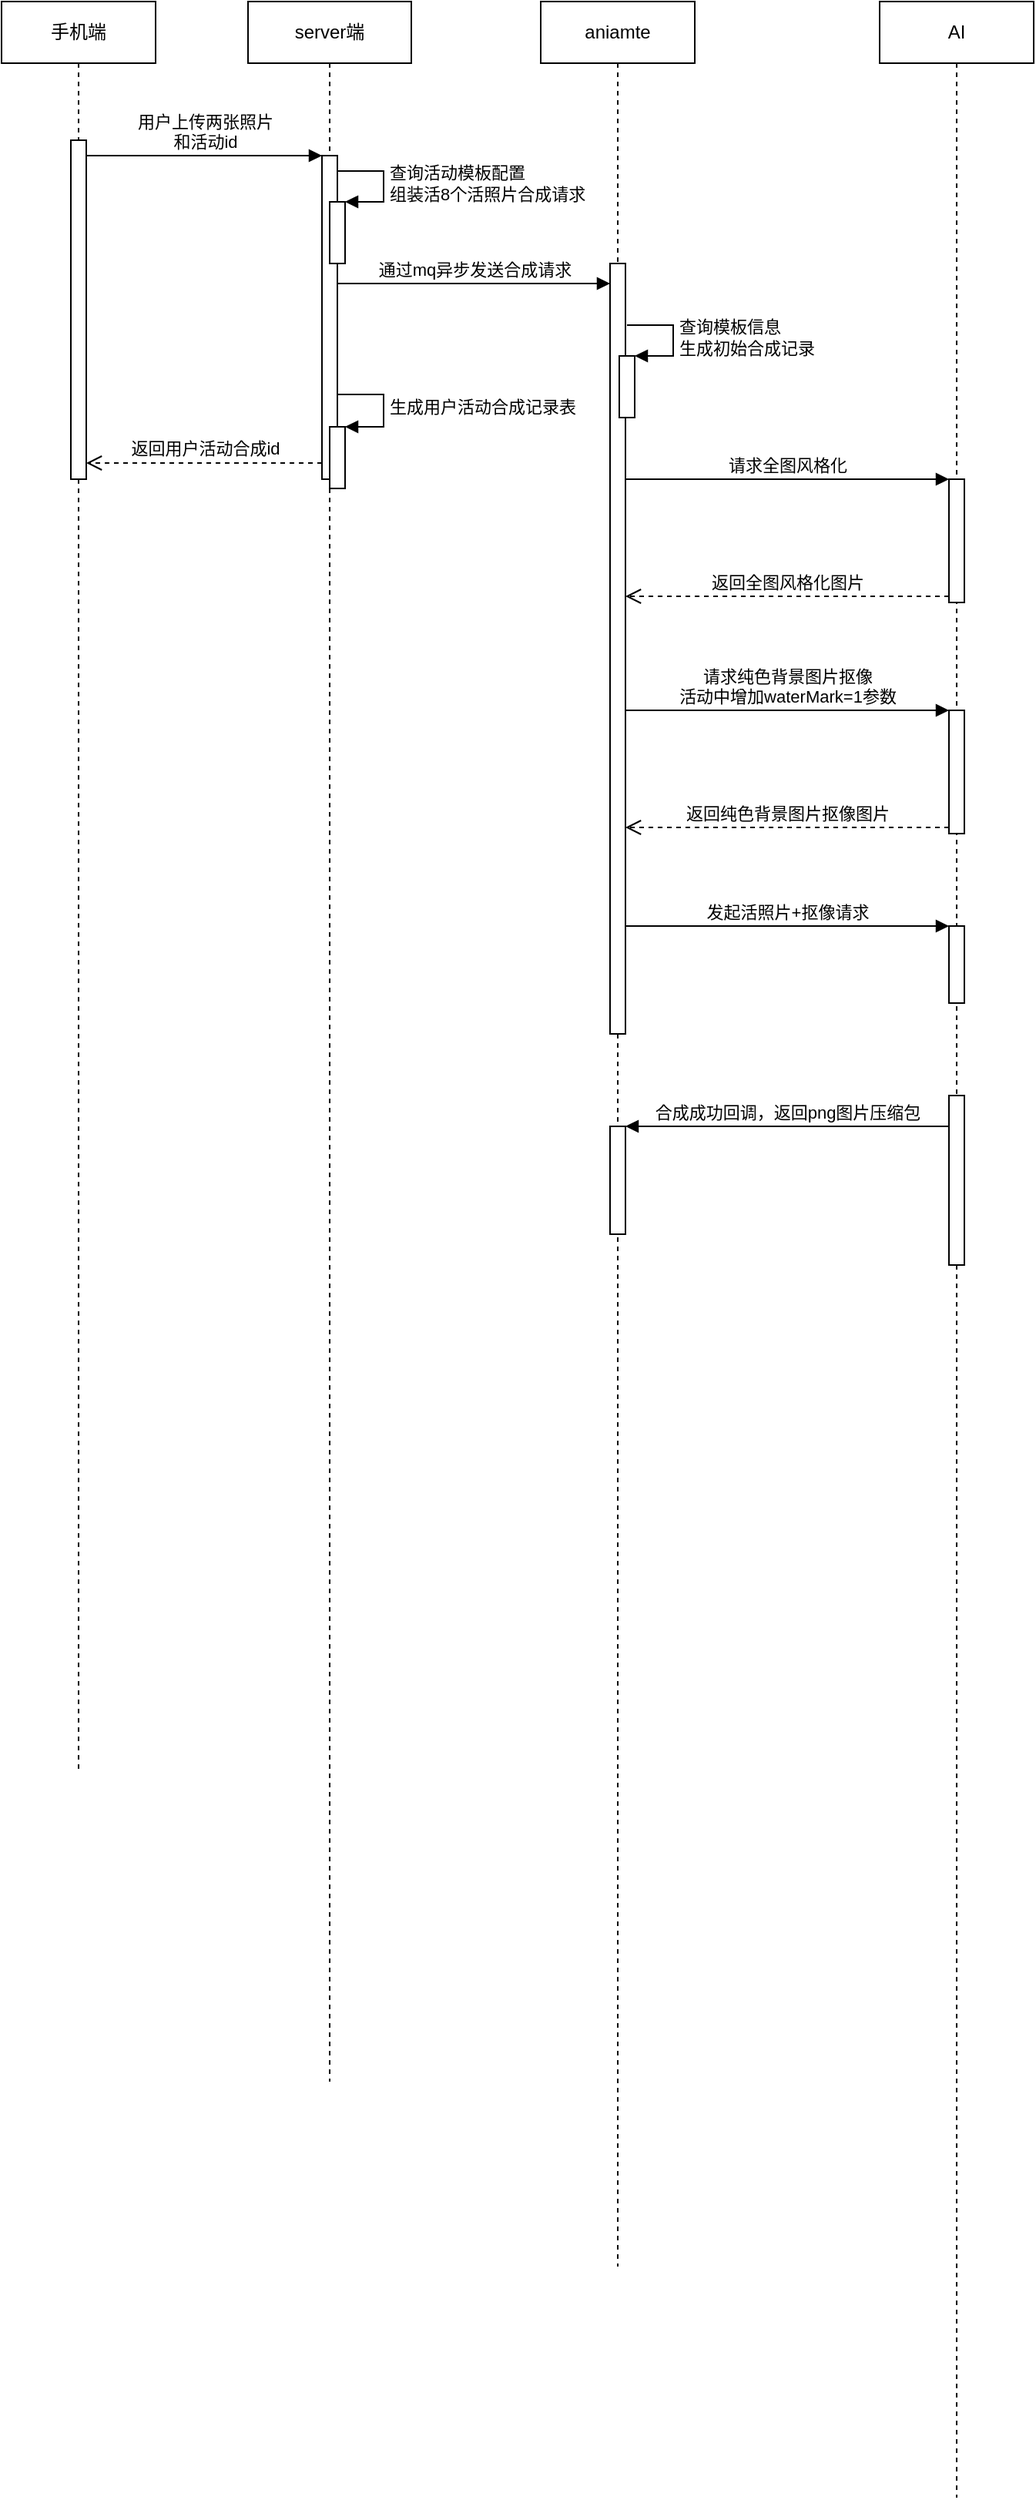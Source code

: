 <mxfile version="20.4.1" type="github">
  <diagram id="Lec9oAFG67YDy-X9fQWe" name="第 1 页">
    <mxGraphModel dx="1108" dy="450" grid="1" gridSize="10" guides="1" tooltips="1" connect="1" arrows="1" fold="1" page="1" pageScale="1" pageWidth="827" pageHeight="1169" math="0" shadow="0">
      <root>
        <mxCell id="0" />
        <mxCell id="1" parent="0" />
        <mxCell id="KUPW0LQg7xvWzgEW6YCn-16" value="手机端" style="shape=umlLifeline;perimeter=lifelinePerimeter;whiteSpace=wrap;html=1;container=1;collapsible=0;recursiveResize=0;outlineConnect=0;" vertex="1" parent="1">
          <mxGeometry x="120" y="40" width="100" height="1150" as="geometry" />
        </mxCell>
        <mxCell id="KUPW0LQg7xvWzgEW6YCn-26" value="" style="html=1;points=[];perimeter=orthogonalPerimeter;" vertex="1" parent="KUPW0LQg7xvWzgEW6YCn-16">
          <mxGeometry x="45" y="90" width="10" height="220" as="geometry" />
        </mxCell>
        <mxCell id="KUPW0LQg7xvWzgEW6YCn-18" value="server端" style="shape=umlLifeline;perimeter=lifelinePerimeter;whiteSpace=wrap;html=1;container=1;collapsible=0;recursiveResize=0;outlineConnect=0;" vertex="1" parent="1">
          <mxGeometry x="280" y="40" width="106" height="1350" as="geometry" />
        </mxCell>
        <mxCell id="KUPW0LQg7xvWzgEW6YCn-22" value="" style="html=1;points=[];perimeter=orthogonalPerimeter;" vertex="1" parent="KUPW0LQg7xvWzgEW6YCn-18">
          <mxGeometry x="48" y="100" width="10" height="210" as="geometry" />
        </mxCell>
        <mxCell id="KUPW0LQg7xvWzgEW6YCn-32" value="" style="html=1;points=[];perimeter=orthogonalPerimeter;" vertex="1" parent="KUPW0LQg7xvWzgEW6YCn-18">
          <mxGeometry x="53" y="276" width="10" height="40" as="geometry" />
        </mxCell>
        <mxCell id="KUPW0LQg7xvWzgEW6YCn-33" value="生成用户活动合成记录表" style="edgeStyle=orthogonalEdgeStyle;html=1;align=left;spacingLeft=2;endArrow=block;rounded=0;entryX=1;entryY=0;" edge="1" target="KUPW0LQg7xvWzgEW6YCn-32" parent="KUPW0LQg7xvWzgEW6YCn-18">
          <mxGeometry relative="1" as="geometry">
            <mxPoint x="58" y="255" as="sourcePoint" />
            <Array as="points">
              <mxPoint x="88" y="255" />
            </Array>
          </mxGeometry>
        </mxCell>
        <mxCell id="KUPW0LQg7xvWzgEW6YCn-38" value="" style="html=1;points=[];perimeter=orthogonalPerimeter;" vertex="1" parent="KUPW0LQg7xvWzgEW6YCn-18">
          <mxGeometry x="53" y="130" width="10" height="40" as="geometry" />
        </mxCell>
        <mxCell id="KUPW0LQg7xvWzgEW6YCn-39" value="查询活动模板配置&lt;br&gt;组装活8个活照片合成请求" style="edgeStyle=orthogonalEdgeStyle;html=1;align=left;spacingLeft=2;endArrow=block;rounded=0;entryX=1;entryY=0;" edge="1" target="KUPW0LQg7xvWzgEW6YCn-38" parent="KUPW0LQg7xvWzgEW6YCn-18">
          <mxGeometry relative="1" as="geometry">
            <mxPoint x="58" y="110" as="sourcePoint" />
            <Array as="points">
              <mxPoint x="88" y="110" />
            </Array>
          </mxGeometry>
        </mxCell>
        <mxCell id="KUPW0LQg7xvWzgEW6YCn-19" value="aniamte" style="shape=umlLifeline;perimeter=lifelinePerimeter;whiteSpace=wrap;html=1;container=1;collapsible=0;recursiveResize=0;outlineConnect=0;" vertex="1" parent="1">
          <mxGeometry x="470" y="40" width="100" height="1470" as="geometry" />
        </mxCell>
        <mxCell id="KUPW0LQg7xvWzgEW6YCn-29" value="" style="html=1;points=[];perimeter=orthogonalPerimeter;" vertex="1" parent="KUPW0LQg7xvWzgEW6YCn-19">
          <mxGeometry x="45" y="170" width="10" height="500" as="geometry" />
        </mxCell>
        <mxCell id="KUPW0LQg7xvWzgEW6YCn-34" value="" style="html=1;points=[];perimeter=orthogonalPerimeter;" vertex="1" parent="KUPW0LQg7xvWzgEW6YCn-19">
          <mxGeometry x="51" y="230" width="10" height="40" as="geometry" />
        </mxCell>
        <mxCell id="KUPW0LQg7xvWzgEW6YCn-35" value="查询模板信息&lt;br&gt;生成初始合成记录" style="edgeStyle=orthogonalEdgeStyle;html=1;align=left;spacingLeft=2;endArrow=block;rounded=0;entryX=1;entryY=0;" edge="1" target="KUPW0LQg7xvWzgEW6YCn-34" parent="KUPW0LQg7xvWzgEW6YCn-19">
          <mxGeometry relative="1" as="geometry">
            <mxPoint x="56" y="210" as="sourcePoint" />
            <Array as="points">
              <mxPoint x="86" y="210" />
            </Array>
          </mxGeometry>
        </mxCell>
        <mxCell id="KUPW0LQg7xvWzgEW6YCn-54" value="" style="html=1;points=[];perimeter=orthogonalPerimeter;" vertex="1" parent="KUPW0LQg7xvWzgEW6YCn-19">
          <mxGeometry x="45" y="730" width="10" height="70" as="geometry" />
        </mxCell>
        <mxCell id="KUPW0LQg7xvWzgEW6YCn-20" value="AI" style="shape=umlLifeline;perimeter=lifelinePerimeter;whiteSpace=wrap;html=1;container=1;collapsible=0;recursiveResize=0;outlineConnect=0;" vertex="1" parent="1">
          <mxGeometry x="690" y="40" width="100" height="1620" as="geometry" />
        </mxCell>
        <mxCell id="KUPW0LQg7xvWzgEW6YCn-45" value="" style="html=1;points=[];perimeter=orthogonalPerimeter;" vertex="1" parent="KUPW0LQg7xvWzgEW6YCn-20">
          <mxGeometry x="45" y="310" width="10" height="80" as="geometry" />
        </mxCell>
        <mxCell id="KUPW0LQg7xvWzgEW6YCn-48" value="" style="html=1;points=[];perimeter=orthogonalPerimeter;" vertex="1" parent="KUPW0LQg7xvWzgEW6YCn-20">
          <mxGeometry x="45" y="460" width="10" height="80" as="geometry" />
        </mxCell>
        <mxCell id="KUPW0LQg7xvWzgEW6YCn-51" value="" style="html=1;points=[];perimeter=orthogonalPerimeter;" vertex="1" parent="KUPW0LQg7xvWzgEW6YCn-20">
          <mxGeometry x="45" y="600" width="10" height="50" as="geometry" />
        </mxCell>
        <mxCell id="KUPW0LQg7xvWzgEW6YCn-58" value="" style="html=1;points=[];perimeter=orthogonalPerimeter;" vertex="1" parent="KUPW0LQg7xvWzgEW6YCn-20">
          <mxGeometry x="45" y="710" width="10" height="110" as="geometry" />
        </mxCell>
        <mxCell id="KUPW0LQg7xvWzgEW6YCn-23" value="用户上传两张照片&lt;br&gt;和活动id" style="html=1;verticalAlign=bottom;endArrow=block;entryX=0;entryY=0;rounded=0;" edge="1" target="KUPW0LQg7xvWzgEW6YCn-22" parent="1" source="KUPW0LQg7xvWzgEW6YCn-26">
          <mxGeometry relative="1" as="geometry">
            <mxPoint x="200" y="140" as="sourcePoint" />
          </mxGeometry>
        </mxCell>
        <mxCell id="KUPW0LQg7xvWzgEW6YCn-24" value="返回用户活动合成id" style="html=1;verticalAlign=bottom;endArrow=open;dashed=1;endSize=8;exitX=0;exitY=0.95;rounded=0;" edge="1" source="KUPW0LQg7xvWzgEW6YCn-22" parent="1" target="KUPW0LQg7xvWzgEW6YCn-26">
          <mxGeometry relative="1" as="geometry">
            <mxPoint x="200" y="216" as="targetPoint" />
          </mxGeometry>
        </mxCell>
        <mxCell id="KUPW0LQg7xvWzgEW6YCn-30" value="通过mq异步发送合成请求" style="html=1;verticalAlign=bottom;endArrow=block;entryX=0;entryY=0;rounded=0;" edge="1" parent="1">
          <mxGeometry relative="1" as="geometry">
            <mxPoint x="338" y="223.0" as="sourcePoint" />
            <mxPoint x="515" y="223.0" as="targetPoint" />
          </mxGeometry>
        </mxCell>
        <mxCell id="KUPW0LQg7xvWzgEW6YCn-46" value="请求全图风格化" style="html=1;verticalAlign=bottom;endArrow=block;entryX=0;entryY=0;rounded=0;" edge="1" target="KUPW0LQg7xvWzgEW6YCn-45" parent="1" source="KUPW0LQg7xvWzgEW6YCn-29">
          <mxGeometry relative="1" as="geometry">
            <mxPoint x="665" y="350" as="sourcePoint" />
          </mxGeometry>
        </mxCell>
        <mxCell id="KUPW0LQg7xvWzgEW6YCn-47" value="返回全图风格化图片" style="html=1;verticalAlign=bottom;endArrow=open;dashed=1;endSize=8;exitX=0;exitY=0.95;rounded=0;" edge="1" source="KUPW0LQg7xvWzgEW6YCn-45" parent="1" target="KUPW0LQg7xvWzgEW6YCn-29">
          <mxGeometry relative="1" as="geometry">
            <mxPoint x="665" y="426" as="targetPoint" />
          </mxGeometry>
        </mxCell>
        <mxCell id="KUPW0LQg7xvWzgEW6YCn-49" value="请求纯色背景图片抠像&lt;br&gt;活动中增加waterMark=1参数" style="html=1;verticalAlign=bottom;endArrow=block;entryX=0;entryY=0;rounded=0;" edge="1" target="KUPW0LQg7xvWzgEW6YCn-48" parent="1" source="KUPW0LQg7xvWzgEW6YCn-29">
          <mxGeometry relative="1" as="geometry">
            <mxPoint x="665" y="500" as="sourcePoint" />
          </mxGeometry>
        </mxCell>
        <mxCell id="KUPW0LQg7xvWzgEW6YCn-50" value="返回纯色背景图片抠像图片" style="html=1;verticalAlign=bottom;endArrow=open;dashed=1;endSize=8;exitX=0;exitY=0.95;rounded=0;" edge="1" source="KUPW0LQg7xvWzgEW6YCn-48" parent="1" target="KUPW0LQg7xvWzgEW6YCn-29">
          <mxGeometry relative="1" as="geometry">
            <mxPoint x="665" y="576" as="targetPoint" />
          </mxGeometry>
        </mxCell>
        <mxCell id="KUPW0LQg7xvWzgEW6YCn-52" value="发起活照片+抠像请求" style="html=1;verticalAlign=bottom;endArrow=block;entryX=0;entryY=0;rounded=0;" edge="1" target="KUPW0LQg7xvWzgEW6YCn-51" parent="1" source="KUPW0LQg7xvWzgEW6YCn-29">
          <mxGeometry relative="1" as="geometry">
            <mxPoint x="665" y="640" as="sourcePoint" />
          </mxGeometry>
        </mxCell>
        <mxCell id="KUPW0LQg7xvWzgEW6YCn-55" value="合成成功回调，返回png图片压缩包" style="html=1;verticalAlign=bottom;endArrow=block;entryX=1;entryY=0;rounded=0;" edge="1" target="KUPW0LQg7xvWzgEW6YCn-54" parent="1" source="KUPW0LQg7xvWzgEW6YCn-58">
          <mxGeometry relative="1" as="geometry">
            <mxPoint x="585" y="780" as="sourcePoint" />
          </mxGeometry>
        </mxCell>
      </root>
    </mxGraphModel>
  </diagram>
</mxfile>
